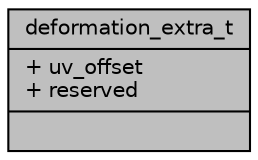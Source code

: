 digraph "deformation_extra_t"
{
 // INTERACTIVE_SVG=YES
 // LATEX_PDF_SIZE
  bgcolor="transparent";
  edge [fontname="Helvetica",fontsize="10",labelfontname="Helvetica",labelfontsize="10"];
  node [fontname="Helvetica",fontsize="10",shape=record];
  Node1 [label="{deformation_extra_t\n|+ uv_offset\l+ reserved\l|}",height=0.2,width=0.4,color="black", fillcolor="grey75", style="filled", fontcolor="black",tooltip="The extra information required by vproc_image_deformation."];
}
